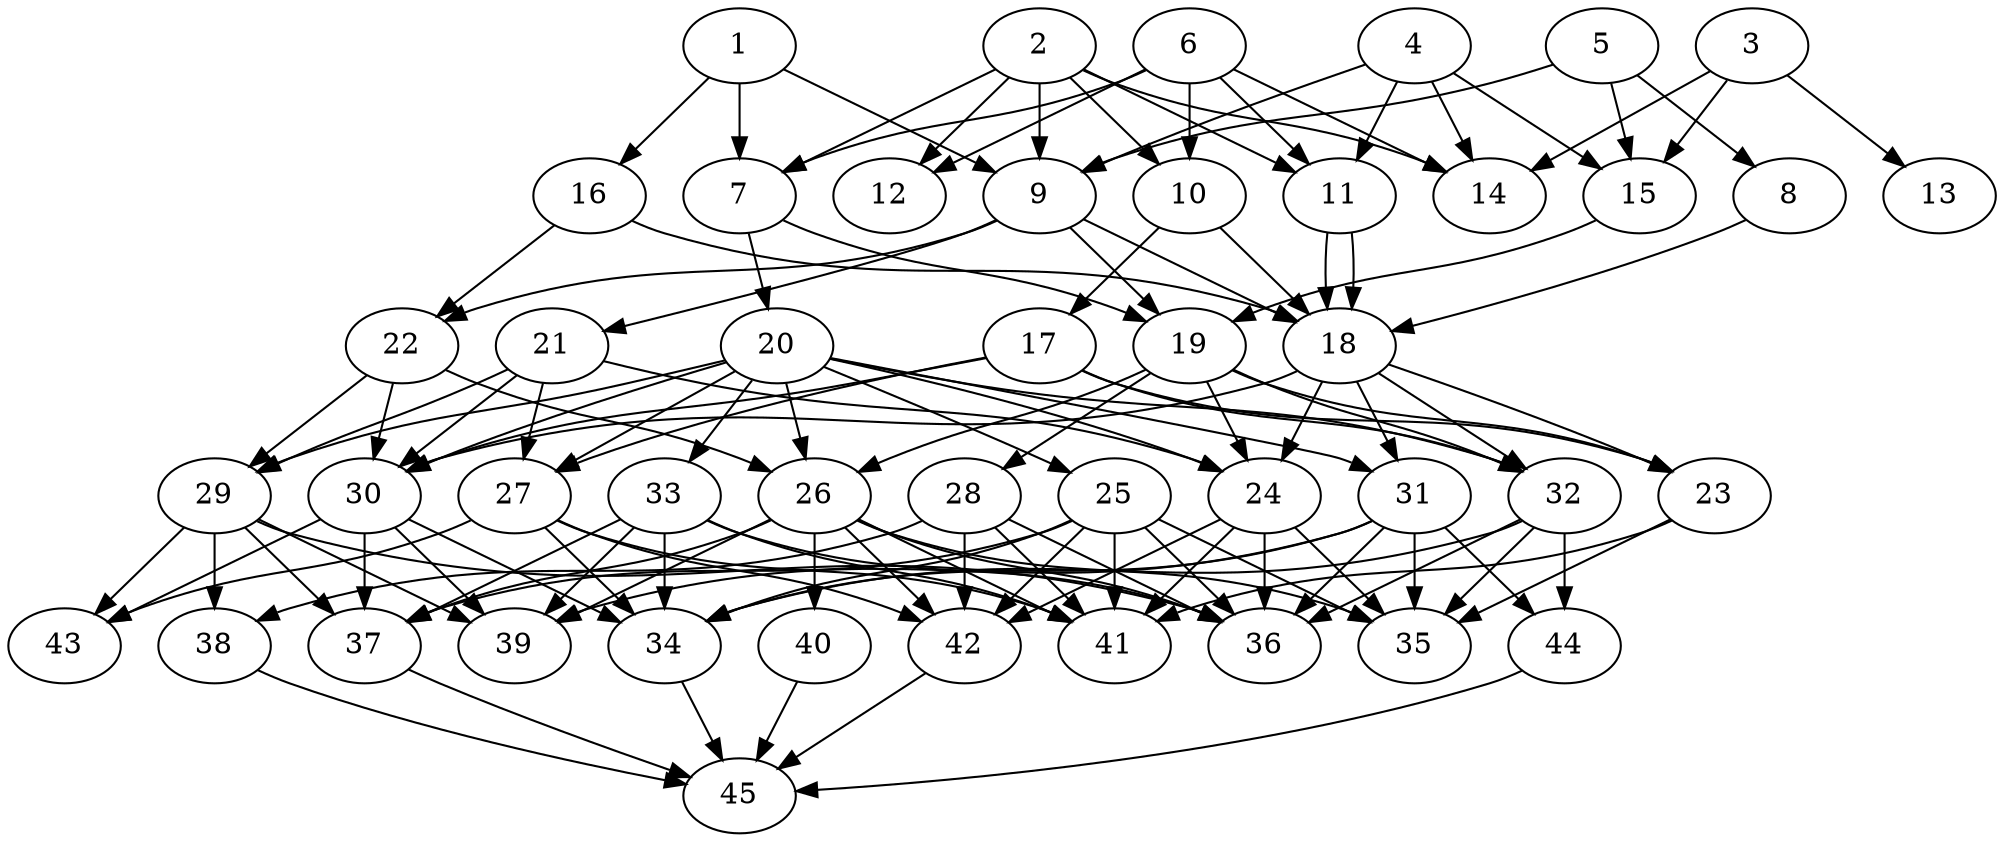 // DAG automatically generated by daggen at Tue Aug  6 16:31:44 2019
// ./daggen --dot -n 45 --ccr 0.5 --fat 0.6 --regular 0.5 --density 0.7 --mindata 5242880 --maxdata 52428800 
digraph G {
  1 [size="87658496", alpha="0.03", expect_size="43829248"] 
  1 -> 7 [size ="43829248"]
  1 -> 9 [size ="43829248"]
  1 -> 16 [size ="43829248"]
  2 [size="28090368", alpha="0.15", expect_size="14045184"] 
  2 -> 7 [size ="14045184"]
  2 -> 9 [size ="14045184"]
  2 -> 10 [size ="14045184"]
  2 -> 11 [size ="14045184"]
  2 -> 12 [size ="14045184"]
  2 -> 14 [size ="14045184"]
  3 [size="34488320", alpha="0.07", expect_size="17244160"] 
  3 -> 13 [size ="17244160"]
  3 -> 14 [size ="17244160"]
  3 -> 15 [size ="17244160"]
  4 [size="59688960", alpha="0.18", expect_size="29844480"] 
  4 -> 9 [size ="29844480"]
  4 -> 11 [size ="29844480"]
  4 -> 14 [size ="29844480"]
  4 -> 15 [size ="29844480"]
  5 [size="65232896", alpha="0.11", expect_size="32616448"] 
  5 -> 8 [size ="32616448"]
  5 -> 9 [size ="32616448"]
  5 -> 15 [size ="32616448"]
  6 [size="53794816", alpha="0.15", expect_size="26897408"] 
  6 -> 7 [size ="26897408"]
  6 -> 10 [size ="26897408"]
  6 -> 11 [size ="26897408"]
  6 -> 12 [size ="26897408"]
  6 -> 14 [size ="26897408"]
  7 [size="94904320", alpha="0.17", expect_size="47452160"] 
  7 -> 19 [size ="47452160"]
  7 -> 20 [size ="47452160"]
  8 [size="71344128", alpha="0.07", expect_size="35672064"] 
  8 -> 18 [size ="35672064"]
  9 [size="20535296", alpha="0.01", expect_size="10267648"] 
  9 -> 18 [size ="10267648"]
  9 -> 19 [size ="10267648"]
  9 -> 21 [size ="10267648"]
  9 -> 22 [size ="10267648"]
  10 [size="45463552", alpha="0.16", expect_size="22731776"] 
  10 -> 17 [size ="22731776"]
  10 -> 18 [size ="22731776"]
  11 [size="41216000", alpha="0.05", expect_size="20608000"] 
  11 -> 18 [size ="20608000"]
  11 -> 18 [size ="20608000"]
  12 [size="56651776", alpha="0.08", expect_size="28325888"] 
  13 [size="32675840", alpha="0.03", expect_size="16337920"] 
  14 [size="63526912", alpha="0.20", expect_size="31763456"] 
  15 [size="55271424", alpha="0.19", expect_size="27635712"] 
  15 -> 19 [size ="27635712"]
  16 [size="14934016", alpha="0.16", expect_size="7467008"] 
  16 -> 18 [size ="7467008"]
  16 -> 22 [size ="7467008"]
  17 [size="84025344", alpha="0.04", expect_size="42012672"] 
  17 -> 23 [size ="42012672"]
  17 -> 27 [size ="42012672"]
  17 -> 30 [size ="42012672"]
  17 -> 32 [size ="42012672"]
  18 [size="67975168", alpha="0.13", expect_size="33987584"] 
  18 -> 23 [size ="33987584"]
  18 -> 24 [size ="33987584"]
  18 -> 30 [size ="33987584"]
  18 -> 31 [size ="33987584"]
  18 -> 32 [size ="33987584"]
  19 [size="100526080", alpha="0.07", expect_size="50263040"] 
  19 -> 23 [size ="50263040"]
  19 -> 24 [size ="50263040"]
  19 -> 26 [size ="50263040"]
  19 -> 28 [size ="50263040"]
  19 -> 32 [size ="50263040"]
  20 [size="102942720", alpha="0.16", expect_size="51471360"] 
  20 -> 24 [size ="51471360"]
  20 -> 25 [size ="51471360"]
  20 -> 26 [size ="51471360"]
  20 -> 27 [size ="51471360"]
  20 -> 29 [size ="51471360"]
  20 -> 30 [size ="51471360"]
  20 -> 31 [size ="51471360"]
  20 -> 32 [size ="51471360"]
  20 -> 33 [size ="51471360"]
  21 [size="83634176", alpha="0.01", expect_size="41817088"] 
  21 -> 24 [size ="41817088"]
  21 -> 27 [size ="41817088"]
  21 -> 29 [size ="41817088"]
  21 -> 30 [size ="41817088"]
  22 [size="10788864", alpha="0.10", expect_size="5394432"] 
  22 -> 26 [size ="5394432"]
  22 -> 29 [size ="5394432"]
  22 -> 30 [size ="5394432"]
  23 [size="50417664", alpha="0.05", expect_size="25208832"] 
  23 -> 35 [size ="25208832"]
  23 -> 41 [size ="25208832"]
  24 [size="63299584", alpha="0.09", expect_size="31649792"] 
  24 -> 35 [size ="31649792"]
  24 -> 36 [size ="31649792"]
  24 -> 41 [size ="31649792"]
  24 -> 42 [size ="31649792"]
  25 [size="61612032", alpha="0.06", expect_size="30806016"] 
  25 -> 34 [size ="30806016"]
  25 -> 35 [size ="30806016"]
  25 -> 36 [size ="30806016"]
  25 -> 37 [size ="30806016"]
  25 -> 41 [size ="30806016"]
  25 -> 42 [size ="30806016"]
  26 [size="57739264", alpha="0.11", expect_size="28869632"] 
  26 -> 35 [size ="28869632"]
  26 -> 36 [size ="28869632"]
  26 -> 37 [size ="28869632"]
  26 -> 39 [size ="28869632"]
  26 -> 40 [size ="28869632"]
  26 -> 41 [size ="28869632"]
  26 -> 42 [size ="28869632"]
  27 [size="36589568", alpha="0.15", expect_size="18294784"] 
  27 -> 34 [size ="18294784"]
  27 -> 41 [size ="18294784"]
  27 -> 42 [size ="18294784"]
  27 -> 43 [size ="18294784"]
  28 [size="56371200", alpha="0.11", expect_size="28185600"] 
  28 -> 36 [size ="28185600"]
  28 -> 38 [size ="28185600"]
  28 -> 41 [size ="28185600"]
  28 -> 42 [size ="28185600"]
  29 [size="22022144", alpha="0.09", expect_size="11011072"] 
  29 -> 36 [size ="11011072"]
  29 -> 37 [size ="11011072"]
  29 -> 38 [size ="11011072"]
  29 -> 39 [size ="11011072"]
  29 -> 43 [size ="11011072"]
  30 [size="53286912", alpha="0.15", expect_size="26643456"] 
  30 -> 34 [size ="26643456"]
  30 -> 37 [size ="26643456"]
  30 -> 39 [size ="26643456"]
  30 -> 43 [size ="26643456"]
  31 [size="33185792", alpha="0.07", expect_size="16592896"] 
  31 -> 34 [size ="16592896"]
  31 -> 35 [size ="16592896"]
  31 -> 36 [size ="16592896"]
  31 -> 39 [size ="16592896"]
  31 -> 44 [size ="16592896"]
  32 [size="38891520", alpha="0.10", expect_size="19445760"] 
  32 -> 34 [size ="19445760"]
  32 -> 35 [size ="19445760"]
  32 -> 36 [size ="19445760"]
  32 -> 44 [size ="19445760"]
  33 [size="88008704", alpha="0.16", expect_size="44004352"] 
  33 -> 34 [size ="44004352"]
  33 -> 36 [size ="44004352"]
  33 -> 37 [size ="44004352"]
  33 -> 39 [size ="44004352"]
  33 -> 41 [size ="44004352"]
  34 [size="15798272", alpha="0.14", expect_size="7899136"] 
  34 -> 45 [size ="7899136"]
  35 [size="60205056", alpha="0.02", expect_size="30102528"] 
  36 [size="87234560", alpha="0.11", expect_size="43617280"] 
  37 [size="45824000", alpha="0.15", expect_size="22912000"] 
  37 -> 45 [size ="22912000"]
  38 [size="20393984", alpha="0.11", expect_size="10196992"] 
  38 -> 45 [size ="10196992"]
  39 [size="71804928", alpha="0.06", expect_size="35902464"] 
  40 [size="21362688", alpha="0.01", expect_size="10681344"] 
  40 -> 45 [size ="10681344"]
  41 [size="92792832", alpha="0.12", expect_size="46396416"] 
  42 [size="33708032", alpha="0.02", expect_size="16854016"] 
  42 -> 45 [size ="16854016"]
  43 [size="79020032", alpha="0.01", expect_size="39510016"] 
  44 [size="62175232", alpha="0.11", expect_size="31087616"] 
  44 -> 45 [size ="31087616"]
  45 [size="36216832", alpha="0.12", expect_size="18108416"] 
}
